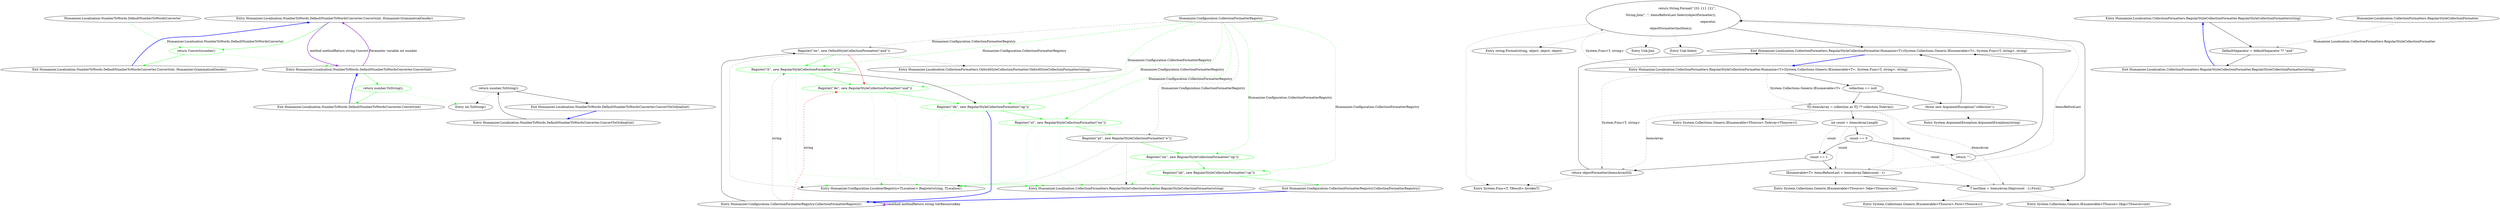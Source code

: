 digraph  {
m0_0 [label="Entry Humanizer.Localisation.NumberToWords.DefaultNumberToWordsConverter.Convert(int, Humanizer.GrammaticalGender)", span="4-4", cluster="Humanizer.Localisation.NumberToWords.DefaultNumberToWordsConverter.Convert(int, Humanizer.GrammaticalGender)", file="DefaultNumberToWordsConverter.cs"];
m0_1 [label="return Convert(number);", span="6-6", cluster="Humanizer.Localisation.NumberToWords.DefaultNumberToWordsConverter.Convert(int, Humanizer.GrammaticalGender)", color=green, community=0, file="DefaultNumberToWordsConverter.cs"];
m0_2 [label="Exit Humanizer.Localisation.NumberToWords.DefaultNumberToWordsConverter.Convert(int, Humanizer.GrammaticalGender)", span="4-4", cluster="Humanizer.Localisation.NumberToWords.DefaultNumberToWordsConverter.Convert(int, Humanizer.GrammaticalGender)", file="DefaultNumberToWordsConverter.cs"];
m0_6 [label="Entry int.ToString()", span="0-0", cluster="int.ToString()", file="DefaultNumberToWordsConverter.cs"];
m0_3 [label="Entry Humanizer.Localisation.NumberToWords.DefaultNumberToWordsConverter.Convert(int)", span="9-9", cluster="Humanizer.Localisation.NumberToWords.DefaultNumberToWordsConverter.Convert(int)", file="DefaultNumberToWordsConverter.cs"];
m0_4 [label="return number.ToString();", span="11-11", cluster="Humanizer.Localisation.NumberToWords.DefaultNumberToWordsConverter.Convert(int)", color=green, community=0, file="DefaultNumberToWordsConverter.cs"];
m0_5 [label="Exit Humanizer.Localisation.NumberToWords.DefaultNumberToWordsConverter.Convert(int)", span="9-9", cluster="Humanizer.Localisation.NumberToWords.DefaultNumberToWordsConverter.Convert(int)", file="DefaultNumberToWordsConverter.cs"];
m0_7 [label="Entry Humanizer.Localisation.NumberToWords.DefaultNumberToWordsConverter.ConvertToOrdinal(int)", span="14-14", cluster="Humanizer.Localisation.NumberToWords.DefaultNumberToWordsConverter.ConvertToOrdinal(int)", file="DefaultNumberToWordsConverter.cs"];
m0_8 [label="return number.ToString();", span="16-16", cluster="Humanizer.Localisation.NumberToWords.DefaultNumberToWordsConverter.ConvertToOrdinal(int)", file="DefaultNumberToWordsConverter.cs"];
m0_9 [label="Exit Humanizer.Localisation.NumberToWords.DefaultNumberToWordsConverter.ConvertToOrdinal(int)", span="14-14", cluster="Humanizer.Localisation.NumberToWords.DefaultNumberToWordsConverter.ConvertToOrdinal(int)", file="DefaultNumberToWordsConverter.cs"];
m0_10 [label="Humanizer.Localisation.NumberToWords.DefaultNumberToWordsConverter", span="", file="DefaultNumberToWordsConverter.cs"];
m4_11 [label="Entry Humanizer.Configuration.LocaliserRegistry<TLocaliser>.Register(string, TLocaliser)", span="54-54", cluster="Humanizer.Configuration.LocaliserRegistry<TLocaliser>.Register(string, TLocaliser)", file="NumberToWordsExtension.cs"];
m4_12 [label="Entry Humanizer.Localisation.CollectionFormatters.RegularStyleCollectionFormatter.RegularStyleCollectionFormatter(string)", span="8-8", cluster="Humanizer.Localisation.CollectionFormatters.RegularStyleCollectionFormatter.RegularStyleCollectionFormatter(string)", file="NumberToWordsExtension.cs"];
m4_0 [label="Entry Humanizer.Configuration.CollectionFormatterRegistry.CollectionFormatterRegistry()", span="6-6", cluster="Humanizer.Configuration.CollectionFormatterRegistry.CollectionFormatterRegistry()", file="NumberToWordsExtension.cs"];
m4_1 [label="Register(''en'', new OxfordStyleCollectionFormatter(''and''))", span="9-9", cluster="Humanizer.Configuration.CollectionFormatterRegistry.CollectionFormatterRegistry()", file="NumberToWordsExtension.cs"];
m4_2 [label="Register(''it'', new RegularStyleCollectionFormatter(''e''))", span="10-10", cluster="Humanizer.Configuration.CollectionFormatterRegistry.CollectionFormatterRegistry()", file="NumberToWordsExtension.cs", color=green, community=0];
m4_3 [label="Register(''de'', new RegularStyleCollectionFormatter(''und''))", span="11-11", cluster="Humanizer.Configuration.CollectionFormatterRegistry.CollectionFormatterRegistry()", color=green, community=0, file="NumberToWordsExtension.cs"];
m4_4 [label="Register(''dk'', new RegularStyleCollectionFormatter(''og''))", span="12-12", cluster="Humanizer.Configuration.CollectionFormatterRegistry.CollectionFormatterRegistry()", file="NumberToWordsExtension.cs", color=green, community=0];
m4_5 [label="Register(''nl'', new RegularStyleCollectionFormatter(''en''))", span="13-13", cluster="Humanizer.Configuration.CollectionFormatterRegistry.CollectionFormatterRegistry()", color=green, community=0, file="NumberToWordsExtension.cs"];
m4_6 [label="Register(''pt'', new RegularStyleCollectionFormatter(''e''))", span="14-14", cluster="Humanizer.Configuration.CollectionFormatterRegistry.CollectionFormatterRegistry()", file="NumberToWordsExtension.cs"];
m4_7 [label="Register(''nn'', new RegularStyleCollectionFormatter(''og''))", span="15-15", cluster="Humanizer.Configuration.CollectionFormatterRegistry.CollectionFormatterRegistry()", color=green, community=0, file="NumberToWordsExtension.cs"];
m4_8 [label="Register(''nb'', new RegularStyleCollectionFormatter(''og''))", span="16-16", cluster="Humanizer.Configuration.CollectionFormatterRegistry.CollectionFormatterRegistry()", color=green, community=0, file="NumberToWordsExtension.cs"];
m4_9 [label="Exit Humanizer.Configuration.CollectionFormatterRegistry.CollectionFormatterRegistry()", span="6-6", cluster="Humanizer.Configuration.CollectionFormatterRegistry.CollectionFormatterRegistry()", file="NumberToWordsExtension.cs"];
m4_10 [label="Entry Humanizer.Localisation.CollectionFormatters.OxfordStyleCollectionFormatter.OxfordStyleCollectionFormatter(string)", span="8-8", cluster="Humanizer.Localisation.CollectionFormatters.OxfordStyleCollectionFormatter.OxfordStyleCollectionFormatter(string)", file="NumberToWordsExtension.cs"];
m4_13 [label="Humanizer.Configuration.CollectionFormatterRegistry", span="", file="NumberToWordsExtension.cs"];
m5_24 [label="Entry string.Format(string, object, object, object)", span="0-0", cluster="string.Format(string, object, object, object)", file="NumberToWordsTests.cs"];
m5_19 [label="Entry System.Collections.Generic.IEnumerable<TSource>.Take<TSource>(int)", span="0-0", cluster="System.Collections.Generic.IEnumerable<TSource>.Take<TSource>(int)", file="NumberToWordsTests.cs"];
m5_18 [label="Entry System.Func<T, TResult>.Invoke(T)", span="0-0", cluster="System.Func<T, TResult>.Invoke(T)", file="NumberToWordsTests.cs"];
m5_16 [label="Entry System.ArgumentException.ArgumentException(string)", span="0-0", cluster="System.ArgumentException.ArgumentException(string)", file="NumberToWordsTests.cs"];
m5_0 [label="Entry Humanizer.Localisation.CollectionFormatters.RegularStyleCollectionFormatter.RegularStyleCollectionFormatter(string)", span="8-8", cluster="Humanizer.Localisation.CollectionFormatters.RegularStyleCollectionFormatter.RegularStyleCollectionFormatter(string)", file="NumberToWordsTests.cs"];
m5_1 [label="DefaultSeparator = defaultSeparator ?? ''and''", span="10-10", cluster="Humanizer.Localisation.CollectionFormatters.RegularStyleCollectionFormatter.RegularStyleCollectionFormatter(string)", file="NumberToWordsTests.cs"];
m5_2 [label="Exit Humanizer.Localisation.CollectionFormatters.RegularStyleCollectionFormatter.RegularStyleCollectionFormatter(string)", span="8-8", cluster="Humanizer.Localisation.CollectionFormatters.RegularStyleCollectionFormatter.RegularStyleCollectionFormatter(string)", file="NumberToWordsTests.cs"];
m5_23 [label="Entry Unk.Join", span="", cluster="Unk.Join", file="NumberToWordsTests.cs"];
m5_21 [label="Entry System.Collections.Generic.IEnumerable<TSource>.First<TSource>()", span="0-0", cluster="System.Collections.Generic.IEnumerable<TSource>.First<TSource>()", file="NumberToWordsTests.cs"];
m5_17 [label="Entry System.Collections.Generic.IEnumerable<TSource>.ToArray<TSource>()", span="0-0", cluster="System.Collections.Generic.IEnumerable<TSource>.ToArray<TSource>()", file="NumberToWordsTests.cs"];
m5_22 [label="Entry Unk.Select", span="", cluster="Unk.Select", file="NumberToWordsTests.cs"];
m5_20 [label="Entry System.Collections.Generic.IEnumerable<TSource>.Skip<TSource>(int)", span="0-0", cluster="System.Collections.Generic.IEnumerable<TSource>.Skip<TSource>(int)", file="NumberToWordsTests.cs"];
m5_3 [label="Entry Humanizer.Localisation.CollectionFormatters.RegularStyleCollectionFormatter.Humanize<T>(System.Collections.Generic.IEnumerable<T>, System.Func<T, string>, string)", span="13-13", cluster="Humanizer.Localisation.CollectionFormatters.RegularStyleCollectionFormatter.Humanize<T>(System.Collections.Generic.IEnumerable<T>, System.Func<T, string>, string)", file="NumberToWordsTests.cs"];
m5_4 [label="collection == null", span="15-15", cluster="Humanizer.Localisation.CollectionFormatters.RegularStyleCollectionFormatter.Humanize<T>(System.Collections.Generic.IEnumerable<T>, System.Func<T, string>, string)", file="NumberToWordsTests.cs"];
m5_6 [label="T[] itemsArray = collection as T[] ?? collection.ToArray()", span="18-18", cluster="Humanizer.Localisation.CollectionFormatters.RegularStyleCollectionFormatter.Humanize<T>(System.Collections.Generic.IEnumerable<T>, System.Func<T, string>, string)", file="NumberToWordsTests.cs"];
m5_11 [label="return objectFormatter(itemsArray[0]);", span="26-26", cluster="Humanizer.Localisation.CollectionFormatters.RegularStyleCollectionFormatter.Humanize<T>(System.Collections.Generic.IEnumerable<T>, System.Func<T, string>, string)", file="NumberToWordsTests.cs"];
m5_14 [label="return String.Format(''{0} {1} {2}'',\r\n                String.Join('', '', itemsBeforeLast.Select(objectFormatter)),\r\n                separator,\r\n                objectFormatter(lastItem));", span="31-34", cluster="Humanizer.Localisation.CollectionFormatters.RegularStyleCollectionFormatter.Humanize<T>(System.Collections.Generic.IEnumerable<T>, System.Func<T, string>, string)", file="NumberToWordsTests.cs"];
m5_5 [label="throw new ArgumentException(''collection'');", span="16-16", cluster="Humanizer.Localisation.CollectionFormatters.RegularStyleCollectionFormatter.Humanize<T>(System.Collections.Generic.IEnumerable<T>, System.Func<T, string>, string)", file="NumberToWordsTests.cs"];
m5_7 [label="int count = itemsArray.Length", span="20-20", cluster="Humanizer.Localisation.CollectionFormatters.RegularStyleCollectionFormatter.Humanize<T>(System.Collections.Generic.IEnumerable<T>, System.Func<T, string>, string)", file="NumberToWordsTests.cs"];
m5_12 [label="IEnumerable<T> itemsBeforeLast = itemsArray.Take(count - 1)", span="28-28", cluster="Humanizer.Localisation.CollectionFormatters.RegularStyleCollectionFormatter.Humanize<T>(System.Collections.Generic.IEnumerable<T>, System.Func<T, string>, string)", file="NumberToWordsTests.cs"];
m5_13 [label="T lastItem = itemsArray.Skip(count - 1).First()", span="29-29", cluster="Humanizer.Localisation.CollectionFormatters.RegularStyleCollectionFormatter.Humanize<T>(System.Collections.Generic.IEnumerable<T>, System.Func<T, string>, string)", file="NumberToWordsTests.cs"];
m5_8 [label="count == 0", span="22-22", cluster="Humanizer.Localisation.CollectionFormatters.RegularStyleCollectionFormatter.Humanize<T>(System.Collections.Generic.IEnumerable<T>, System.Func<T, string>, string)", file="NumberToWordsTests.cs"];
m5_10 [label="count == 1", span="25-25", cluster="Humanizer.Localisation.CollectionFormatters.RegularStyleCollectionFormatter.Humanize<T>(System.Collections.Generic.IEnumerable<T>, System.Func<T, string>, string)", file="NumberToWordsTests.cs"];
m5_9 [label="return '''';", span="23-23", cluster="Humanizer.Localisation.CollectionFormatters.RegularStyleCollectionFormatter.Humanize<T>(System.Collections.Generic.IEnumerable<T>, System.Func<T, string>, string)", file="NumberToWordsTests.cs"];
m5_15 [label="Exit Humanizer.Localisation.CollectionFormatters.RegularStyleCollectionFormatter.Humanize<T>(System.Collections.Generic.IEnumerable<T>, System.Func<T, string>, string)", span="13-13", cluster="Humanizer.Localisation.CollectionFormatters.RegularStyleCollectionFormatter.Humanize<T>(System.Collections.Generic.IEnumerable<T>, System.Func<T, string>, string)", file="NumberToWordsTests.cs"];
m5_25 [label="Humanizer.Localisation.CollectionFormatters.RegularStyleCollectionFormatter", span="", file="NumberToWordsTests.cs"];
m0_0 -> m0_1  [key=0, style=solid, color=green];
m0_0 -> m0_3  [key=3, color=darkorchid, style=bold, label="method methodReturn string Convert"];
m0_1 -> m0_2  [key=0, style=solid, color=green];
m0_1 -> m0_3  [key=2, style=dotted, color=green];
m0_2 -> m0_0  [key=0, style=bold, color=blue];
m0_3 -> m0_4  [key=0, style=solid, color=green];
m0_3 -> m0_0  [key=3, color=darkorchid, style=bold, label="Parameter variable int number"];
m0_4 -> m0_5  [key=0, style=solid, color=green];
m0_4 -> m0_6  [key=2, style=dotted, color=green];
m0_5 -> m0_3  [key=0, style=bold, color=blue];
m0_7 -> m0_8  [key=0, style=solid];
m0_8 -> m0_6  [key=2, style=dotted];
m0_8 -> m0_9  [key=0, style=solid];
m0_9 -> m0_7  [key=0, style=bold, color=blue];
m0_10 -> m0_1  [key=1, style=dashed, color=green, label="Humanizer.Localisation.NumberToWords.DefaultNumberToWordsConverter"];
m4_0 -> m4_1  [key=0, style=solid];
m4_0 -> m4_2  [key=1, style=dashed, color=darkseagreen4, label=string];
m4_0 -> m4_3  [key=1, style=dashed, color=red, label=string];
m4_0 -> m4_0  [key=3, color=darkorchid, style=bold, label="method methodReturn string GetResourceKey"];
m4_1 -> m4_2  [key=0, style=solid, color=green];
m4_1 -> m4_3  [key=0, style=solid, color=red];
m4_1 -> m4_10  [key=2, style=dotted];
m4_1 -> m4_11  [key=2, style=dotted];
m4_2 -> m4_4  [key=0, style=solid];
m4_2 -> m4_3  [key=0, style=solid, color=green];
m4_2 -> m4_12  [key=2, style=dotted, color=green];
m4_2 -> m4_11  [key=2, style=dotted, color=green];
m4_3 -> m4_4  [key=0, style=solid, color=green];
m4_3 -> m4_12  [key=2, style=dotted, color=green];
m4_3 -> m4_11  [key=2, style=dotted, color=green];
m4_4 -> m4_0  [key=0, style=bold, color=blue];
m4_4 -> m4_5  [key=0, style=solid, color=green];
m4_4 -> m4_12  [key=2, style=dotted, color=green];
m4_4 -> m4_11  [key=2, style=dotted, color=green];
m4_5 -> m4_6  [key=0, style=solid, color=green];
m4_5 -> m4_12  [key=2, style=dotted, color=green];
m4_5 -> m4_11  [key=2, style=dotted, color=green];
m4_6 -> m4_7  [key=0, style=solid, color=green];
m4_6 -> m4_12  [key=2, style=dotted];
m4_6 -> m4_11  [key=2, style=dotted];
m4_7 -> m4_8  [key=0, style=solid, color=green];
m4_7 -> m4_12  [key=2, style=dotted, color=green];
m4_7 -> m4_11  [key=2, style=dotted, color=green];
m4_8 -> m4_9  [key=0, style=solid, color=green];
m4_8 -> m4_12  [key=2, style=dotted, color=green];
m4_8 -> m4_11  [key=2, style=dotted, color=green];
m4_9 -> m4_0  [key=0, style=bold, color=blue];
m4_13 -> m4_2  [key=1, style=dashed, color=green, label="Humanizer.Configuration.CollectionFormatterRegistry"];
m4_13 -> m4_3  [key=1, style=dashed, color=green, label="Humanizer.Configuration.CollectionFormatterRegistry"];
m4_13 -> m4_4  [key=1, style=dashed, color=green, label="Humanizer.Configuration.CollectionFormatterRegistry"];
m4_13 -> m4_5  [key=1, style=dashed, color=green, label="Humanizer.Configuration.CollectionFormatterRegistry"];
m4_13 -> m4_7  [key=1, style=dashed, color=green, label="Humanizer.Configuration.CollectionFormatterRegistry"];
m4_13 -> m4_8  [key=1, style=dashed, color=green, label="Humanizer.Configuration.CollectionFormatterRegistry"];
m4_13 -> m4_1  [key=1, style=dashed, color=darkseagreen4, label="Humanizer.Configuration.CollectionFormatterRegistry"];
m4_13 -> m4_6  [key=1, style=dashed, color=darkseagreen4, label="Humanizer.Configuration.CollectionFormatterRegistry"];
m5_0 -> m5_1  [key=0, style=solid];
m5_1 -> m5_2  [key=0, style=solid];
m5_2 -> m5_0  [key=0, style=bold, color=blue];
m5_3 -> m5_4  [key=0, style=solid];
m5_3 -> m5_6  [key=1, style=dashed, color=darkseagreen4, label="System.Collections.Generic.IEnumerable<T>"];
m5_3 -> m5_11  [key=1, style=dashed, color=darkseagreen4, label="System.Func<T, string>"];
m5_3 -> m5_14  [key=1, style=dashed, color=darkseagreen4, label="System.Func<T, string>"];
m5_4 -> m5_5  [key=0, style=solid];
m5_4 -> m5_6  [key=0, style=solid];
m5_6 -> m5_7  [key=0, style=solid];
m5_6 -> m5_17  [key=2, style=dotted];
m5_6 -> m5_11  [key=1, style=dashed, color=darkseagreen4, label=itemsArray];
m5_6 -> m5_12  [key=1, style=dashed, color=darkseagreen4, label=itemsArray];
m5_6 -> m5_13  [key=1, style=dashed, color=darkseagreen4, label=itemsArray];
m5_11 -> m5_15  [key=0, style=solid];
m5_11 -> m5_18  [key=2, style=dotted];
m5_14 -> m5_15  [key=0, style=solid];
m5_14 -> m5_22  [key=2, style=dotted];
m5_14 -> m5_23  [key=2, style=dotted];
m5_14 -> m5_18  [key=2, style=dotted];
m5_14 -> m5_24  [key=2, style=dotted];
m5_5 -> m5_15  [key=0, style=solid];
m5_5 -> m5_16  [key=2, style=dotted];
m5_7 -> m5_8  [key=0, style=solid];
m5_7 -> m5_10  [key=1, style=dashed, color=darkseagreen4, label=count];
m5_7 -> m5_12  [key=1, style=dashed, color=darkseagreen4, label=count];
m5_7 -> m5_13  [key=1, style=dashed, color=darkseagreen4, label=count];
m5_12 -> m5_13  [key=0, style=solid];
m5_12 -> m5_19  [key=2, style=dotted];
m5_12 -> m5_14  [key=1, style=dashed, color=darkseagreen4, label=itemsBeforeLast];
m5_13 -> m5_14  [key=0, style=solid];
m5_13 -> m5_20  [key=2, style=dotted];
m5_13 -> m5_21  [key=2, style=dotted];
m5_8 -> m5_9  [key=0, style=solid];
m5_8 -> m5_10  [key=0, style=solid];
m5_10 -> m5_11  [key=0, style=solid];
m5_10 -> m5_12  [key=0, style=solid];
m5_9 -> m5_15  [key=0, style=solid];
m5_15 -> m5_3  [key=0, style=bold, color=blue];
m5_25 -> m5_1  [key=1, style=dashed, color=darkseagreen4, label="Humanizer.Localisation.CollectionFormatters.RegularStyleCollectionFormatter"];
}
